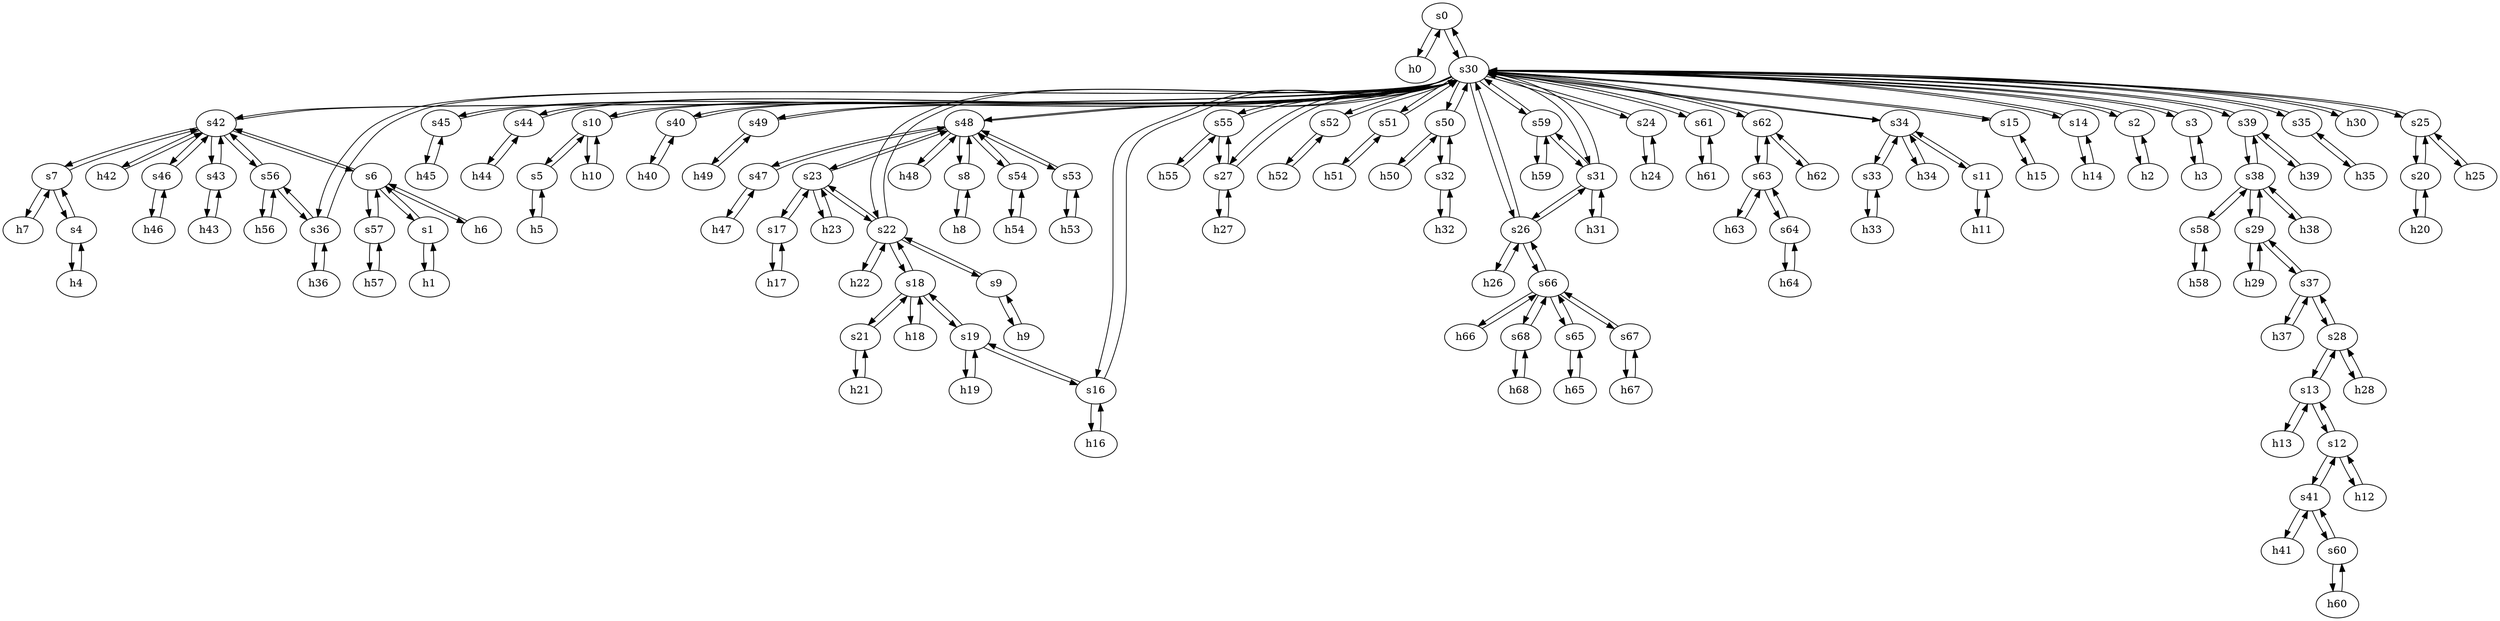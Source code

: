 strict digraph LATNET {
	s0	 [id=0,
		type=switch];
	h0	 [ip="111.0.0.0",
		mac="00:00:00:00:0:0",
		type=host];
	s0 -> h0	 [capacity="1Gbps",
		cost=1,
		dst_port=1,
		src_port=1];
	s30	 [id=30,
		type=switch];
	s0 -> s30	 [capacity="1Gbps",
		cost=1,
		dst_port=2,
		src_port=2];
	s7	 [id=7,
		type=switch];
	h7	 [ip="111.0.7.7",
		mac="00:00:00:00:7:7",
		type=host];
	s7 -> h7	 [capacity="1Gbps",
		cost=1,
		dst_port=1,
		src_port=1];
	s4	 [id=4,
		type=switch];
	s7 -> s4	 [capacity="1Gbps",
		cost=1,
		dst_port=2,
		src_port=2];
	s42	 [id=42,
		type=switch];
	s7 -> s42	 [capacity="1Gbps",
		cost=1,
		dst_port=3,
		src_port=3];
	h20	 [ip="111.0.20.20",
		mac="00:00:00:00:20:20",
		type=host];
	s20	 [id=20,
		type=switch];
	h20 -> s20	 [capacity="1Gbps",
		cost=1,
		dst_port=1,
		src_port=1];
	h47	 [ip="111.0.47.47",
		mac="00:00:00:00:47:47",
		type=host];
	s47	 [id=47,
		type=switch];
	h47 -> s47	 [capacity="1Gbps",
		cost=1,
		dst_port=1,
		src_port=1];
	h46	 [ip="111.0.46.46",
		mac="00:00:00:00:46:46",
		type=host];
	s46	 [id=46,
		type=switch];
	h46 -> s46	 [capacity="1Gbps",
		cost=1,
		dst_port=1,
		src_port=1];
	h45	 [ip="111.0.45.45",
		mac="00:00:00:00:45:45",
		type=host];
	s45	 [id=45,
		type=switch];
	h45 -> s45	 [capacity="1Gbps",
		cost=1,
		dst_port=1,
		src_port=1];
	h44	 [ip="111.0.44.44",
		mac="00:00:00:00:44:44",
		type=host];
	s44	 [id=44,
		type=switch];
	h44 -> s44	 [capacity="1Gbps",
		cost=1,
		dst_port=1,
		src_port=1];
	h43	 [ip="111.0.43.43",
		mac="00:00:00:00:43:43",
		type=host];
	s43	 [id=43,
		type=switch];
	h43 -> s43	 [capacity="1Gbps",
		cost=1,
		dst_port=1,
		src_port=1];
	s5	 [id=5,
		type=switch];
	h5	 [ip="111.0.5.5",
		mac="00:00:00:00:5:5",
		type=host];
	s5 -> h5	 [capacity="1Gbps",
		cost=1,
		dst_port=1,
		src_port=1];
	s10	 [id=10,
		type=switch];
	s5 -> s10	 [capacity="1Gbps",
		cost=1,
		dst_port=2,
		src_port=2];
	h41	 [ip="111.0.41.41",
		mac="00:00:00:00:41:41",
		type=host];
	s41	 [id=41,
		type=switch];
	h41 -> s41	 [capacity="1Gbps",
		cost=1,
		dst_port=1,
		src_port=1];
	h40	 [ip="111.0.40.40",
		mac="00:00:00:00:40:40",
		type=host];
	s40	 [id=40,
		type=switch];
	h40 -> s40	 [capacity="1Gbps",
		cost=1,
		dst_port=1,
		src_port=1];
	s4 -> s7	 [capacity="1Gbps",
		cost=1,
		dst_port=2,
		src_port=2];
	h4	 [ip="111.0.4.4",
		mac="00:00:00:00:4:4",
		type=host];
	s4 -> h4	 [capacity="1Gbps",
		cost=1,
		dst_port=1,
		src_port=1];
	h49	 [ip="111.0.49.49",
		mac="00:00:00:00:49:49",
		type=host];
	s49	 [id=49,
		type=switch];
	h49 -> s49	 [capacity="1Gbps",
		cost=1,
		dst_port=1,
		src_port=1];
	h48	 [ip="111.0.48.48",
		mac="00:00:00:00:48:48",
		type=host];
	s48	 [id=48,
		type=switch];
	h48 -> s48	 [capacity="1Gbps",
		cost=1,
		dst_port=1,
		src_port=1];
	s57	 [id=57,
		type=switch];
	h57	 [ip="111.0.57.57",
		mac="00:00:00:00:57:57",
		type=host];
	s57 -> h57	 [capacity="1Gbps",
		cost=1,
		dst_port=1,
		src_port=1];
	s6	 [id=6,
		type=switch];
	s57 -> s6	 [capacity="1Gbps",
		cost=1,
		dst_port=4,
		src_port=2];
	s56	 [id=56,
		type=switch];
	h56	 [ip="111.0.56.56",
		mac="00:00:00:00:56:56",
		type=host];
	s56 -> h56	 [capacity="1Gbps",
		cost=1,
		dst_port=1,
		src_port=1];
	s36	 [id=36,
		type=switch];
	s56 -> s36	 [capacity="1Gbps",
		cost=1,
		dst_port=3,
		src_port=2];
	s56 -> s42	 [capacity="1Gbps",
		cost=1,
		dst_port=7,
		src_port=3];
	s55	 [id=55,
		type=switch];
	h55	 [ip="111.0.55.55",
		mac="00:00:00:00:55:55",
		type=host];
	s55 -> h55	 [capacity="1Gbps",
		cost=1,
		dst_port=1,
		src_port=1];
	s27	 [id=27,
		type=switch];
	s55 -> s27	 [capacity="1Gbps",
		cost=1,
		dst_port=3,
		src_port=2];
	s55 -> s30	 [capacity="1Gbps",
		cost=1,
		dst_port=28,
		src_port=3];
	s54	 [id=54,
		type=switch];
	h54	 [ip="111.0.54.54",
		mac="00:00:00:00:54:54",
		type=host];
	s54 -> h54	 [capacity="1Gbps",
		cost=1,
		dst_port=1,
		src_port=1];
	s54 -> s48	 [capacity="1Gbps",
		cost=1,
		dst_port=7,
		src_port=2];
	s53	 [id=53,
		type=switch];
	h53	 [ip="111.0.53.53",
		mac="00:00:00:00:53:53",
		type=host];
	s53 -> h53	 [capacity="1Gbps",
		cost=1,
		dst_port=1,
		src_port=1];
	s53 -> s48	 [capacity="1Gbps",
		cost=1,
		dst_port=6,
		src_port=2];
	s52	 [id=52,
		type=switch];
	h52	 [ip="111.0.52.52",
		mac="00:00:00:00:52:52",
		type=host];
	s52 -> h52	 [capacity="1Gbps",
		cost=1,
		dst_port=1,
		src_port=1];
	s52 -> s30	 [capacity="1Gbps",
		cost=1,
		dst_port=27,
		src_port=2];
	s51	 [id=51,
		type=switch];
	h51	 [ip="111.0.51.51",
		mac="00:00:00:00:51:51",
		type=host];
	s51 -> h51	 [capacity="1Gbps",
		cost=1,
		dst_port=1,
		src_port=1];
	s51 -> s30	 [capacity="1Gbps",
		cost=1,
		dst_port=26,
		src_port=2];
	s50	 [id=50,
		type=switch];
	h50	 [ip="111.0.50.50",
		mac="00:00:00:00:50:50",
		type=host];
	s50 -> h50	 [capacity="1Gbps",
		cost=1,
		dst_port=1,
		src_port=1];
	s32	 [id=32,
		type=switch];
	s50 -> s32	 [capacity="1Gbps",
		cost=1,
		dst_port=2,
		src_port=3];
	s50 -> s30	 [capacity="1Gbps",
		cost=1,
		dst_port=25,
		src_port=2];
	s59	 [id=59,
		type=switch];
	h59	 [ip="111.0.59.59",
		mac="00:00:00:00:59:59",
		type=host];
	s59 -> h59	 [capacity="1Gbps",
		cost=1,
		dst_port=1,
		src_port=1];
	s59 -> s30	 [capacity="1Gbps",
		cost=1,
		dst_port=29,
		src_port=2];
	s31	 [id=31,
		type=switch];
	s59 -> s31	 [capacity="1Gbps",
		cost=1,
		dst_port=4,
		src_port=3];
	s58	 [id=58,
		type=switch];
	h58	 [ip="111.0.58.58",
		mac="00:00:00:00:58:58",
		type=host];
	s58 -> h58	 [capacity="1Gbps",
		cost=1,
		dst_port=1,
		src_port=1];
	s38	 [id=38,
		type=switch];
	s58 -> s38	 [capacity="1Gbps",
		cost=1,
		dst_port=3,
		src_port=2];
	h54 -> s54	 [capacity="1Gbps",
		cost=1,
		dst_port=1,
		src_port=1];
	h55 -> s55	 [capacity="1Gbps",
		cost=1,
		dst_port=1,
		src_port=1];
	h56 -> s56	 [capacity="1Gbps",
		cost=1,
		dst_port=1,
		src_port=1];
	h57 -> s57	 [capacity="1Gbps",
		cost=1,
		dst_port=1,
		src_port=1];
	h50 -> s50	 [capacity="1Gbps",
		cost=1,
		dst_port=1,
		src_port=1];
	h51 -> s51	 [capacity="1Gbps",
		cost=1,
		dst_port=1,
		src_port=1];
	h52 -> s52	 [capacity="1Gbps",
		cost=1,
		dst_port=1,
		src_port=1];
	h53 -> s53	 [capacity="1Gbps",
		cost=1,
		dst_port=1,
		src_port=1];
	h58 -> s58	 [capacity="1Gbps",
		cost=1,
		dst_port=1,
		src_port=1];
	h59 -> s59	 [capacity="1Gbps",
		cost=1,
		dst_port=1,
		src_port=1];
	s44 -> h44	 [capacity="1Gbps",
		cost=1,
		dst_port=1,
		src_port=1];
	s44 -> s30	 [capacity="1Gbps",
		cost=1,
		dst_port=21,
		src_port=2];
	h24	 [ip="111.0.24.24",
		mac="00:00:00:00:24:24",
		type=host];
	s24	 [id=24,
		type=switch];
	h24 -> s24	 [capacity="1Gbps",
		cost=1,
		dst_port=1,
		src_port=1];
	s46 -> h46	 [capacity="1Gbps",
		cost=1,
		dst_port=1,
		src_port=1];
	s46 -> s42	 [capacity="1Gbps",
		cost=1,
		dst_port=6,
		src_port=2];
	s47 -> h47	 [capacity="1Gbps",
		cost=1,
		dst_port=1,
		src_port=1];
	s47 -> s48	 [capacity="1Gbps",
		cost=1,
		dst_port=5,
		src_port=2];
	s40 -> h40	 [capacity="1Gbps",
		cost=1,
		dst_port=1,
		src_port=1];
	s40 -> s30	 [capacity="1Gbps",
		cost=1,
		dst_port=19,
		src_port=2];
	s41 -> h41	 [capacity="1Gbps",
		cost=1,
		dst_port=1,
		src_port=1];
	s60	 [id=60,
		type=switch];
	s41 -> s60	 [capacity="1Gbps",
		cost=1,
		dst_port=2,
		src_port=3];
	s12	 [id=12,
		type=switch];
	s41 -> s12	 [capacity="1Gbps",
		cost=1,
		dst_port=2,
		src_port=2];
	s42 -> s46	 [capacity="1Gbps",
		cost=1,
		dst_port=2,
		src_port=6];
	s42 -> s7	 [capacity="1Gbps",
		cost=1,
		dst_port=3,
		src_port=3];
	s42 -> s56	 [capacity="1Gbps",
		cost=1,
		dst_port=3,
		src_port=7];
	s42 -> s6	 [capacity="1Gbps",
		cost=1,
		dst_port=3,
		src_port=2];
	s42 -> s43	 [capacity="1Gbps",
		cost=1,
		dst_port=2,
		src_port=5];
	h42	 [ip="111.0.42.42",
		mac="00:00:00:00:42:42",
		type=host];
	s42 -> h42	 [capacity="1Gbps",
		cost=1,
		dst_port=1,
		src_port=1];
	s42 -> s30	 [capacity="1Gbps",
		cost=1,
		dst_port=20,
		src_port=4];
	s43 -> h43	 [capacity="1Gbps",
		cost=1,
		dst_port=1,
		src_port=1];
	s43 -> s42	 [capacity="1Gbps",
		cost=1,
		dst_port=5,
		src_port=2];
	s48 -> s47	 [capacity="1Gbps",
		cost=1,
		dst_port=2,
		src_port=5];
	s48 -> h48	 [capacity="1Gbps",
		cost=1,
		dst_port=1,
		src_port=1];
	s48 -> s53	 [capacity="1Gbps",
		cost=1,
		dst_port=2,
		src_port=6];
	s23	 [id=23,
		type=switch];
	s48 -> s23	 [capacity="1Gbps",
		cost=1,
		dst_port=4,
		src_port=3];
	s48 -> s30	 [capacity="1Gbps",
		cost=1,
		dst_port=23,
		src_port=4];
	s8	 [id=8,
		type=switch];
	s48 -> s8	 [capacity="1Gbps",
		cost=1,
		dst_port=2,
		src_port=2];
	s48 -> s54	 [capacity="1Gbps",
		cost=1,
		dst_port=2,
		src_port=7];
	s49 -> h49	 [capacity="1Gbps",
		cost=1,
		dst_port=1,
		src_port=1];
	s49 -> s30	 [capacity="1Gbps",
		cost=1,
		dst_port=24,
		src_port=2];
	h42 -> s42	 [capacity="1Gbps",
		cost=1,
		dst_port=1,
		src_port=1];
	h68	 [ip="111.0.68.68",
		mac="00:00:00:00:68:68",
		type=host];
	s68	 [id=68,
		type=switch];
	h68 -> s68	 [capacity="1Gbps",
		cost=1,
		dst_port=1,
		src_port=1];
	h61	 [ip="111.0.61.61",
		mac="00:00:00:00:61:61",
		type=host];
	s61	 [id=61,
		type=switch];
	h61 -> s61	 [capacity="1Gbps",
		cost=1,
		dst_port=1,
		src_port=1];
	h60	 [ip="111.0.60.60",
		mac="00:00:00:00:60:60",
		type=host];
	h60 -> s60	 [capacity="1Gbps",
		cost=1,
		dst_port=1,
		src_port=1];
	h63	 [ip="111.0.63.63",
		mac="00:00:00:00:63:63",
		type=host];
	s63	 [id=63,
		type=switch];
	h63 -> s63	 [capacity="1Gbps",
		cost=1,
		dst_port=1,
		src_port=1];
	h62	 [ip="111.0.62.62",
		mac="00:00:00:00:62:62",
		type=host];
	s62	 [id=62,
		type=switch];
	h62 -> s62	 [capacity="1Gbps",
		cost=1,
		dst_port=1,
		src_port=1];
	h65	 [ip="111.0.65.65",
		mac="00:00:00:00:65:65",
		type=host];
	s65	 [id=65,
		type=switch];
	h65 -> s65	 [capacity="1Gbps",
		cost=1,
		dst_port=1,
		src_port=1];
	h64	 [ip="111.0.64.64",
		mac="00:00:00:00:64:64",
		type=host];
	s64	 [id=64,
		type=switch];
	h64 -> s64	 [capacity="1Gbps",
		cost=1,
		dst_port=1,
		src_port=1];
	h67	 [ip="111.0.67.67",
		mac="00:00:00:00:67:67",
		type=host];
	s67	 [id=67,
		type=switch];
	h67 -> s67	 [capacity="1Gbps",
		cost=1,
		dst_port=1,
		src_port=1];
	h66	 [ip="111.0.66.66",
		mac="00:00:00:00:66:66",
		type=host];
	s66	 [id=66,
		type=switch];
	h66 -> s66	 [capacity="1Gbps",
		cost=1,
		dst_port=1,
		src_port=1];
	s45 -> h45	 [capacity="1Gbps",
		cost=1,
		dst_port=1,
		src_port=1];
	s45 -> s30	 [capacity="1Gbps",
		cost=1,
		dst_port=22,
		src_port=2];
	s19	 [id=19,
		type=switch];
	s18	 [id=18,
		type=switch];
	s19 -> s18	 [capacity="1Gbps",
		cost=1,
		dst_port=2,
		src_port=3];
	h19	 [ip="111.0.19.19",
		mac="00:00:00:00:19:19",
		type=host];
	s19 -> h19	 [capacity="1Gbps",
		cost=1,
		dst_port=1,
		src_port=1];
	s16	 [id=16,
		type=switch];
	s19 -> s16	 [capacity="1Gbps",
		cost=1,
		dst_port=2,
		src_port=2];
	s18 -> s19	 [capacity="1Gbps",
		cost=1,
		dst_port=3,
		src_port=2];
	s22	 [id=22,
		type=switch];
	s18 -> s22	 [capacity="1Gbps",
		cost=1,
		dst_port=3,
		src_port=4];
	s21	 [id=21,
		type=switch];
	s18 -> s21	 [capacity="1Gbps",
		cost=1,
		dst_port=2,
		src_port=3];
	h18	 [ip="111.0.18.18",
		mac="00:00:00:00:18:18",
		type=host];
	s18 -> h18	 [capacity="1Gbps",
		cost=1,
		dst_port=1,
		src_port=1];
	s13	 [id=13,
		type=switch];
	s28	 [id=28,
		type=switch];
	s13 -> s28	 [capacity="1Gbps",
		cost=1,
		dst_port=2,
		src_port=3];
	h13	 [ip="111.0.13.13",
		mac="00:00:00:00:13:13",
		type=host];
	s13 -> h13	 [capacity="1Gbps",
		cost=1,
		dst_port=1,
		src_port=1];
	s13 -> s12	 [capacity="1Gbps",
		cost=1,
		dst_port=3,
		src_port=2];
	s12 -> s41	 [capacity="1Gbps",
		cost=1,
		dst_port=2,
		src_port=2];
	h12	 [ip="111.0.12.12",
		mac="00:00:00:00:12:12",
		type=host];
	s12 -> h12	 [capacity="1Gbps",
		cost=1,
		dst_port=1,
		src_port=1];
	s12 -> s13	 [capacity="1Gbps",
		cost=1,
		dst_port=2,
		src_port=3];
	s11	 [id=11,
		type=switch];
	s34	 [id=34,
		type=switch];
	s11 -> s34	 [capacity="1Gbps",
		cost=1,
		dst_port=2,
		src_port=2];
	h11	 [ip="111.0.11.11",
		mac="00:00:00:00:11:11",
		type=host];
	s11 -> h11	 [capacity="1Gbps",
		cost=1,
		dst_port=1,
		src_port=1];
	h10	 [ip="111.0.10.10",
		mac="00:00:00:00:10:10",
		type=host];
	s10 -> h10	 [capacity="1Gbps",
		cost=1,
		dst_port=1,
		src_port=1];
	s10 -> s5	 [capacity="1Gbps",
		cost=1,
		dst_port=2,
		src_port=2];
	s10 -> s30	 [capacity="1Gbps",
		cost=1,
		dst_port=5,
		src_port=3];
	s17	 [id=17,
		type=switch];
	h17	 [ip="111.0.17.17",
		mac="00:00:00:00:17:17",
		type=host];
	s17 -> h17	 [capacity="1Gbps",
		cost=1,
		dst_port=1,
		src_port=1];
	s17 -> s23	 [capacity="1Gbps",
		cost=1,
		dst_port=2,
		src_port=2];
	s16 -> s19	 [capacity="1Gbps",
		cost=1,
		dst_port=2,
		src_port=2];
	h16	 [ip="111.0.16.16",
		mac="00:00:00:00:16:16",
		type=host];
	s16 -> h16	 [capacity="1Gbps",
		cost=1,
		dst_port=1,
		src_port=1];
	s16 -> s30	 [capacity="1Gbps",
		cost=1,
		dst_port=8,
		src_port=3];
	s15	 [id=15,
		type=switch];
	h15	 [ip="111.0.15.15",
		mac="00:00:00:00:15:15",
		type=host];
	s15 -> h15	 [capacity="1Gbps",
		cost=1,
		dst_port=1,
		src_port=1];
	s15 -> s30	 [capacity="1Gbps",
		cost=1,
		dst_port=7,
		src_port=2];
	s14	 [id=14,
		type=switch];
	h14	 [ip="111.0.14.14",
		mac="00:00:00:00:14:14",
		type=host];
	s14 -> h14	 [capacity="1Gbps",
		cost=1,
		dst_port=1,
		src_port=1];
	s14 -> s30	 [capacity="1Gbps",
		cost=1,
		dst_port=6,
		src_port=2];
	s68 -> h68	 [capacity="1Gbps",
		cost=1,
		dst_port=1,
		src_port=1];
	s68 -> s66	 [capacity="1Gbps",
		cost=1,
		dst_port=5,
		src_port=2];
	s66 -> s67	 [capacity="1Gbps",
		cost=1,
		dst_port=2,
		src_port=4];
	s66 -> h66	 [capacity="1Gbps",
		cost=1,
		dst_port=1,
		src_port=1];
	s66 -> s68	 [capacity="1Gbps",
		cost=1,
		dst_port=2,
		src_port=5];
	s26	 [id=26,
		type=switch];
	s66 -> s26	 [capacity="1Gbps",
		cost=1,
		dst_port=2,
		src_port=2];
	s66 -> s65	 [capacity="1Gbps",
		cost=1,
		dst_port=2,
		src_port=3];
	s67 -> h67	 [capacity="1Gbps",
		cost=1,
		dst_port=1,
		src_port=1];
	s67 -> s66	 [capacity="1Gbps",
		cost=1,
		dst_port=4,
		src_port=2];
	s64 -> s63	 [capacity="1Gbps",
		cost=1,
		dst_port=3,
		src_port=2];
	s64 -> h64	 [capacity="1Gbps",
		cost=1,
		dst_port=1,
		src_port=1];
	s65 -> h65	 [capacity="1Gbps",
		cost=1,
		dst_port=1,
		src_port=1];
	s65 -> s66	 [capacity="1Gbps",
		cost=1,
		dst_port=3,
		src_port=2];
	s62 -> s63	 [capacity="1Gbps",
		cost=1,
		dst_port=2,
		src_port=3];
	s62 -> h62	 [capacity="1Gbps",
		cost=1,
		dst_port=1,
		src_port=1];
	s62 -> s30	 [capacity="1Gbps",
		cost=1,
		dst_port=31,
		src_port=2];
	s63 -> s62	 [capacity="1Gbps",
		cost=1,
		dst_port=3,
		src_port=2];
	s63 -> h63	 [capacity="1Gbps",
		cost=1,
		dst_port=1,
		src_port=1];
	s63 -> s64	 [capacity="1Gbps",
		cost=1,
		dst_port=2,
		src_port=3];
	s60 -> s41	 [capacity="1Gbps",
		cost=1,
		dst_port=3,
		src_port=2];
	s60 -> h60	 [capacity="1Gbps",
		cost=1,
		dst_port=1,
		src_port=1];
	s61 -> h61	 [capacity="1Gbps",
		cost=1,
		dst_port=1,
		src_port=1];
	s61 -> s30	 [capacity="1Gbps",
		cost=1,
		dst_port=30,
		src_port=2];
	h8	 [ip="111.0.8.8",
		mac="00:00:00:00:8:8",
		type=host];
	h8 -> s8	 [capacity="1Gbps",
		cost=1,
		dst_port=1,
		src_port=1];
	h9	 [ip="111.0.9.9",
		mac="00:00:00:00:9:9",
		type=host];
	s9	 [id=9,
		type=switch];
	h9 -> s9	 [capacity="1Gbps",
		cost=1,
		dst_port=1,
		src_port=1];
	h2	 [ip="111.0.2.2",
		mac="00:00:00:00:2:2",
		type=host];
	s2	 [id=2,
		type=switch];
	h2 -> s2	 [capacity="1Gbps",
		cost=1,
		dst_port=1,
		src_port=1];
	h3	 [ip="111.0.3.3",
		mac="00:00:00:00:3:3",
		type=host];
	s3	 [id=3,
		type=switch];
	h3 -> s3	 [capacity="1Gbps",
		cost=1,
		dst_port=1,
		src_port=1];
	h0 -> s0	 [capacity="1Gbps",
		cost=1,
		dst_port=1,
		src_port=1];
	h1	 [ip="111.0.1.1",
		mac="00:00:00:00:1:1",
		type=host];
	s1	 [id=1,
		type=switch];
	h1 -> s1	 [capacity="1Gbps",
		cost=1,
		dst_port=1,
		src_port=1];
	h6	 [ip="111.0.6.6",
		mac="00:00:00:00:6:6",
		type=host];
	h6 -> s6	 [capacity="1Gbps",
		cost=1,
		dst_port=1,
		src_port=1];
	h7 -> s7	 [capacity="1Gbps",
		cost=1,
		dst_port=1,
		src_port=1];
	h4 -> s4	 [capacity="1Gbps",
		cost=1,
		dst_port=1,
		src_port=1];
	h5 -> s5	 [capacity="1Gbps",
		cost=1,
		dst_port=1,
		src_port=1];
	s39	 [id=39,
		type=switch];
	s39 -> s38	 [capacity="1Gbps",
		cost=1,
		dst_port=4,
		src_port=3];
	h39	 [ip="111.0.39.39",
		mac="00:00:00:00:39:39",
		type=host];
	s39 -> h39	 [capacity="1Gbps",
		cost=1,
		dst_port=1,
		src_port=1];
	s39 -> s30	 [capacity="1Gbps",
		cost=1,
		dst_port=18,
		src_port=2];
	s38 -> s58	 [capacity="1Gbps",
		cost=1,
		dst_port=2,
		src_port=3];
	s38 -> s39	 [capacity="1Gbps",
		cost=1,
		dst_port=3,
		src_port=4];
	s29	 [id=29,
		type=switch];
	s38 -> s29	 [capacity="1Gbps",
		cost=1,
		dst_port=3,
		src_port=2];
	h38	 [ip="111.0.38.38",
		mac="00:00:00:00:38:38",
		type=host];
	s38 -> h38	 [capacity="1Gbps",
		cost=1,
		dst_port=1,
		src_port=1];
	s35	 [id=35,
		type=switch];
	h35	 [ip="111.0.35.35",
		mac="00:00:00:00:35:35",
		type=host];
	s35 -> h35	 [capacity="1Gbps",
		cost=1,
		dst_port=1,
		src_port=1];
	s35 -> s30	 [capacity="1Gbps",
		cost=1,
		dst_port=16,
		src_port=2];
	s34 -> s11	 [capacity="1Gbps",
		cost=1,
		dst_port=2,
		src_port=2];
	s34 -> s30	 [capacity="1Gbps",
		cost=1,
		dst_port=15,
		src_port=3];
	s33	 [id=33,
		type=switch];
	s34 -> s33	 [capacity="1Gbps",
		cost=1,
		dst_port=2,
		src_port=4];
	h34	 [ip="111.0.34.34",
		mac="00:00:00:00:34:34",
		type=host];
	s34 -> h34	 [capacity="1Gbps",
		cost=1,
		dst_port=1,
		src_port=1];
	s37	 [id=37,
		type=switch];
	h37	 [ip="111.0.37.37",
		mac="00:00:00:00:37:37",
		type=host];
	s37 -> h37	 [capacity="1Gbps",
		cost=1,
		dst_port=1,
		src_port=1];
	s37 -> s28	 [capacity="1Gbps",
		cost=1,
		dst_port=3,
		src_port=2];
	s37 -> s29	 [capacity="1Gbps",
		cost=1,
		dst_port=2,
		src_port=3];
	s36 -> s56	 [capacity="1Gbps",
		cost=1,
		dst_port=2,
		src_port=3];
	s36 -> s30	 [capacity="1Gbps",
		cost=1,
		dst_port=17,
		src_port=2];
	h36	 [ip="111.0.36.36",
		mac="00:00:00:00:36:36",
		type=host];
	s36 -> h36	 [capacity="1Gbps",
		cost=1,
		dst_port=1,
		src_port=1];
	s31 -> s26	 [capacity="1Gbps",
		cost=1,
		dst_port=4,
		src_port=2];
	h31	 [ip="111.0.31.31",
		mac="00:00:00:00:31:31",
		type=host];
	s31 -> h31	 [capacity="1Gbps",
		cost=1,
		dst_port=1,
		src_port=1];
	s31 -> s30	 [capacity="1Gbps",
		cost=1,
		dst_port=14,
		src_port=3];
	s31 -> s59	 [capacity="1Gbps",
		cost=1,
		dst_port=3,
		src_port=4];
	s30 -> s62	 [capacity="1Gbps",
		cost=1,
		dst_port=2,
		src_port=31];
	s30 -> s0	 [capacity="1Gbps",
		cost=1,
		dst_port=2,
		src_port=2];
	s30 -> s44	 [capacity="1Gbps",
		cost=1,
		dst_port=2,
		src_port=21];
	s30 -> s49	 [capacity="1Gbps",
		cost=1,
		dst_port=2,
		src_port=24];
	s30 -> s55	 [capacity="1Gbps",
		cost=1,
		dst_port=3,
		src_port=28];
	s30 -> s3	 [capacity="1Gbps",
		cost=1,
		dst_port=2,
		src_port=4];
	h30	 [ip="111.0.30.30",
		mac="00:00:00:00:30:30",
		type=host];
	s30 -> h30	 [capacity="1Gbps",
		cost=1,
		dst_port=1,
		src_port=1];
	s30 -> s27	 [capacity="1Gbps",
		cost=1,
		dst_port=2,
		src_port=13];
	s30 -> s39	 [capacity="1Gbps",
		cost=1,
		dst_port=2,
		src_port=18];
	s30 -> s50	 [capacity="1Gbps",
		cost=1,
		dst_port=2,
		src_port=25];
	s30 -> s35	 [capacity="1Gbps",
		cost=1,
		dst_port=2,
		src_port=16];
	s30 -> s26	 [capacity="1Gbps",
		cost=1,
		dst_port=3,
		src_port=12];
	s30 -> s51	 [capacity="1Gbps",
		cost=1,
		dst_port=2,
		src_port=26];
	s30 -> s40	 [capacity="1Gbps",
		cost=1,
		dst_port=2,
		src_port=19];
	s30 -> s48	 [capacity="1Gbps",
		cost=1,
		dst_port=4,
		src_port=23];
	s30 -> s34	 [capacity="1Gbps",
		cost=1,
		dst_port=3,
		src_port=15];
	s30 -> s15	 [capacity="1Gbps",
		cost=1,
		dst_port=2,
		src_port=7];
	s30 -> s52	 [capacity="1Gbps",
		cost=1,
		dst_port=2,
		src_port=27];
	s30 -> s61	 [capacity="1Gbps",
		cost=1,
		dst_port=2,
		src_port=30];
	s30 -> s16	 [capacity="1Gbps",
		cost=1,
		dst_port=3,
		src_port=8];
	s30 -> s24	 [capacity="1Gbps",
		cost=1,
		dst_port=2,
		src_port=10];
	s30 -> s45	 [capacity="1Gbps",
		cost=1,
		dst_port=2,
		src_port=22];
	s30 -> s10	 [capacity="1Gbps",
		cost=1,
		dst_port=3,
		src_port=5];
	s30 -> s22	 [capacity="1Gbps",
		cost=1,
		dst_port=4,
		src_port=9];
	s30 -> s2	 [capacity="1Gbps",
		cost=1,
		dst_port=2,
		src_port=3];
	s30 -> s59	 [capacity="1Gbps",
		cost=1,
		dst_port=2,
		src_port=29];
	s30 -> s36	 [capacity="1Gbps",
		cost=1,
		dst_port=2,
		src_port=17];
	s30 -> s14	 [capacity="1Gbps",
		cost=1,
		dst_port=2,
		src_port=6];
	s25	 [id=25,
		type=switch];
	s30 -> s25	 [capacity="1Gbps",
		cost=1,
		dst_port=3,
		src_port=11];
	s30 -> s42	 [capacity="1Gbps",
		cost=1,
		dst_port=4,
		src_port=20];
	s30 -> s31	 [capacity="1Gbps",
		cost=1,
		dst_port=3,
		src_port=14];
	s33 -> s34	 [capacity="1Gbps",
		cost=1,
		dst_port=4,
		src_port=2];
	h33	 [ip="111.0.33.33",
		mac="00:00:00:00:33:33",
		type=host];
	s33 -> h33	 [capacity="1Gbps",
		cost=1,
		dst_port=1,
		src_port=1];
	h32	 [ip="111.0.32.32",
		mac="00:00:00:00:32:32",
		type=host];
	s32 -> h32	 [capacity="1Gbps",
		cost=1,
		dst_port=1,
		src_port=1];
	s32 -> s50	 [capacity="1Gbps",
		cost=1,
		dst_port=3,
		src_port=2];
	h18 -> s18	 [capacity="1Gbps",
		cost=1,
		dst_port=1,
		src_port=1];
	h19 -> s19	 [capacity="1Gbps",
		cost=1,
		dst_port=1,
		src_port=1];
	h10 -> s10	 [capacity="1Gbps",
		cost=1,
		dst_port=1,
		src_port=1];
	h11 -> s11	 [capacity="1Gbps",
		cost=1,
		dst_port=1,
		src_port=1];
	h12 -> s12	 [capacity="1Gbps",
		cost=1,
		dst_port=1,
		src_port=1];
	h13 -> s13	 [capacity="1Gbps",
		cost=1,
		dst_port=1,
		src_port=1];
	h14 -> s14	 [capacity="1Gbps",
		cost=1,
		dst_port=1,
		src_port=1];
	h15 -> s15	 [capacity="1Gbps",
		cost=1,
		dst_port=1,
		src_port=1];
	h16 -> s16	 [capacity="1Gbps",
		cost=1,
		dst_port=1,
		src_port=1];
	h17 -> s17	 [capacity="1Gbps",
		cost=1,
		dst_port=1,
		src_port=1];
	s9 -> s22	 [capacity="1Gbps",
		cost=1,
		dst_port=2,
		src_port=2];
	s9 -> h9	 [capacity="1Gbps",
		cost=1,
		dst_port=1,
		src_port=1];
	s8 -> s48	 [capacity="1Gbps",
		cost=1,
		dst_port=2,
		src_port=2];
	s8 -> h8	 [capacity="1Gbps",
		cost=1,
		dst_port=1,
		src_port=1];
	h29	 [ip="111.0.29.29",
		mac="00:00:00:00:29:29",
		type=host];
	h29 -> s29	 [capacity="1Gbps",
		cost=1,
		dst_port=1,
		src_port=1];
	h28	 [ip="111.0.28.28",
		mac="00:00:00:00:28:28",
		type=host];
	h28 -> s28	 [capacity="1Gbps",
		cost=1,
		dst_port=1,
		src_port=1];
	h23	 [ip="111.0.23.23",
		mac="00:00:00:00:23:23",
		type=host];
	s23 -> h23	 [capacity="1Gbps",
		cost=1,
		dst_port=1,
		src_port=1];
	s23 -> s48	 [capacity="1Gbps",
		cost=1,
		dst_port=3,
		src_port=4];
	s23 -> s17	 [capacity="1Gbps",
		cost=1,
		dst_port=2,
		src_port=2];
	s23 -> s22	 [capacity="1Gbps",
		cost=1,
		dst_port=5,
		src_port=3];
	s3 -> s30	 [capacity="1Gbps",
		cost=1,
		dst_port=4,
		src_port=2];
	s3 -> h3	 [capacity="1Gbps",
		cost=1,
		dst_port=1,
		src_port=1];
	s2 -> h2	 [capacity="1Gbps",
		cost=1,
		dst_port=1,
		src_port=1];
	s2 -> s30	 [capacity="1Gbps",
		cost=1,
		dst_port=3,
		src_port=2];
	s1 -> h1	 [capacity="1Gbps",
		cost=1,
		dst_port=1,
		src_port=1];
	s1 -> s6	 [capacity="1Gbps",
		cost=1,
		dst_port=2,
		src_port=2];
	h26	 [ip="111.0.26.26",
		mac="00:00:00:00:26:26",
		type=host];
	h26 -> s26	 [capacity="1Gbps",
		cost=1,
		dst_port=1,
		src_port=1];
	h21	 [ip="111.0.21.21",
		mac="00:00:00:00:21:21",
		type=host];
	h21 -> s21	 [capacity="1Gbps",
		cost=1,
		dst_port=1,
		src_port=1];
	s6 -> h6	 [capacity="1Gbps",
		cost=1,
		dst_port=1,
		src_port=1];
	s6 -> s1	 [capacity="1Gbps",
		cost=1,
		dst_port=2,
		src_port=2];
	s6 -> s57	 [capacity="1Gbps",
		cost=1,
		dst_port=2,
		src_port=4];
	s6 -> s42	 [capacity="1Gbps",
		cost=1,
		dst_port=2,
		src_port=3];
	h23 -> s23	 [capacity="1Gbps",
		cost=1,
		dst_port=1,
		src_port=1];
	h22	 [ip="111.0.22.22",
		mac="00:00:00:00:22:22",
		type=host];
	h22 -> s22	 [capacity="1Gbps",
		cost=1,
		dst_port=1,
		src_port=1];
	h32 -> s32	 [capacity="1Gbps",
		cost=1,
		dst_port=1,
		src_port=1];
	h33 -> s33	 [capacity="1Gbps",
		cost=1,
		dst_port=1,
		src_port=1];
	h30 -> s30	 [capacity="1Gbps",
		cost=1,
		dst_port=1,
		src_port=1];
	h31 -> s31	 [capacity="1Gbps",
		cost=1,
		dst_port=1,
		src_port=1];
	h36 -> s36	 [capacity="1Gbps",
		cost=1,
		dst_port=1,
		src_port=1];
	h37 -> s37	 [capacity="1Gbps",
		cost=1,
		dst_port=1,
		src_port=1];
	h34 -> s34	 [capacity="1Gbps",
		cost=1,
		dst_port=1,
		src_port=1];
	h35 -> s35	 [capacity="1Gbps",
		cost=1,
		dst_port=1,
		src_port=1];
	h38 -> s38	 [capacity="1Gbps",
		cost=1,
		dst_port=1,
		src_port=1];
	h39 -> s39	 [capacity="1Gbps",
		cost=1,
		dst_port=1,
		src_port=1];
	s22 -> h22	 [capacity="1Gbps",
		cost=1,
		dst_port=1,
		src_port=1];
	s22 -> s18	 [capacity="1Gbps",
		cost=1,
		dst_port=4,
		src_port=3];
	s22 -> s9	 [capacity="1Gbps",
		cost=1,
		dst_port=2,
		src_port=2];
	s22 -> s23	 [capacity="1Gbps",
		cost=1,
		dst_port=3,
		src_port=5];
	s22 -> s30	 [capacity="1Gbps",
		cost=1,
		dst_port=9,
		src_port=4];
	h25	 [ip="111.0.25.25",
		mac="00:00:00:00:25:25",
		type=host];
	h25 -> s25	 [capacity="1Gbps",
		cost=1,
		dst_port=1,
		src_port=1];
	s20 -> s25	 [capacity="1Gbps",
		cost=1,
		dst_port=2,
		src_port=2];
	s20 -> h20	 [capacity="1Gbps",
		cost=1,
		dst_port=1,
		src_port=1];
	s21 -> s18	 [capacity="1Gbps",
		cost=1,
		dst_port=3,
		src_port=2];
	s21 -> h21	 [capacity="1Gbps",
		cost=1,
		dst_port=1,
		src_port=1];
	s26 -> h26	 [capacity="1Gbps",
		cost=1,
		dst_port=1,
		src_port=1];
	s26 -> s30	 [capacity="1Gbps",
		cost=1,
		dst_port=12,
		src_port=3];
	s26 -> s66	 [capacity="1Gbps",
		cost=1,
		dst_port=2,
		src_port=2];
	s26 -> s31	 [capacity="1Gbps",
		cost=1,
		dst_port=2,
		src_port=4];
	s27 -> s55	 [capacity="1Gbps",
		cost=1,
		dst_port=2,
		src_port=3];
	s27 -> s30	 [capacity="1Gbps",
		cost=1,
		dst_port=13,
		src_port=2];
	h27	 [ip="111.0.27.27",
		mac="00:00:00:00:27:27",
		type=host];
	s27 -> h27	 [capacity="1Gbps",
		cost=1,
		dst_port=1,
		src_port=1];
	s24 -> h24	 [capacity="1Gbps",
		cost=1,
		dst_port=1,
		src_port=1];
	s24 -> s30	 [capacity="1Gbps",
		cost=1,
		dst_port=10,
		src_port=2];
	s25 -> s30	 [capacity="1Gbps",
		cost=1,
		dst_port=11,
		src_port=3];
	s25 -> h25	 [capacity="1Gbps",
		cost=1,
		dst_port=1,
		src_port=1];
	s25 -> s20	 [capacity="1Gbps",
		cost=1,
		dst_port=2,
		src_port=2];
	s28 -> s13	 [capacity="1Gbps",
		cost=1,
		dst_port=3,
		src_port=2];
	s28 -> h28	 [capacity="1Gbps",
		cost=1,
		dst_port=1,
		src_port=1];
	s28 -> s37	 [capacity="1Gbps",
		cost=1,
		dst_port=2,
		src_port=3];
	s29 -> s38	 [capacity="1Gbps",
		cost=1,
		dst_port=2,
		src_port=3];
	s29 -> s37	 [capacity="1Gbps",
		cost=1,
		dst_port=3,
		src_port=2];
	s29 -> h29	 [capacity="1Gbps",
		cost=1,
		dst_port=1,
		src_port=1];
	h27 -> s27	 [capacity="1Gbps",
		cost=1,
		dst_port=1,
		src_port=1];
}
